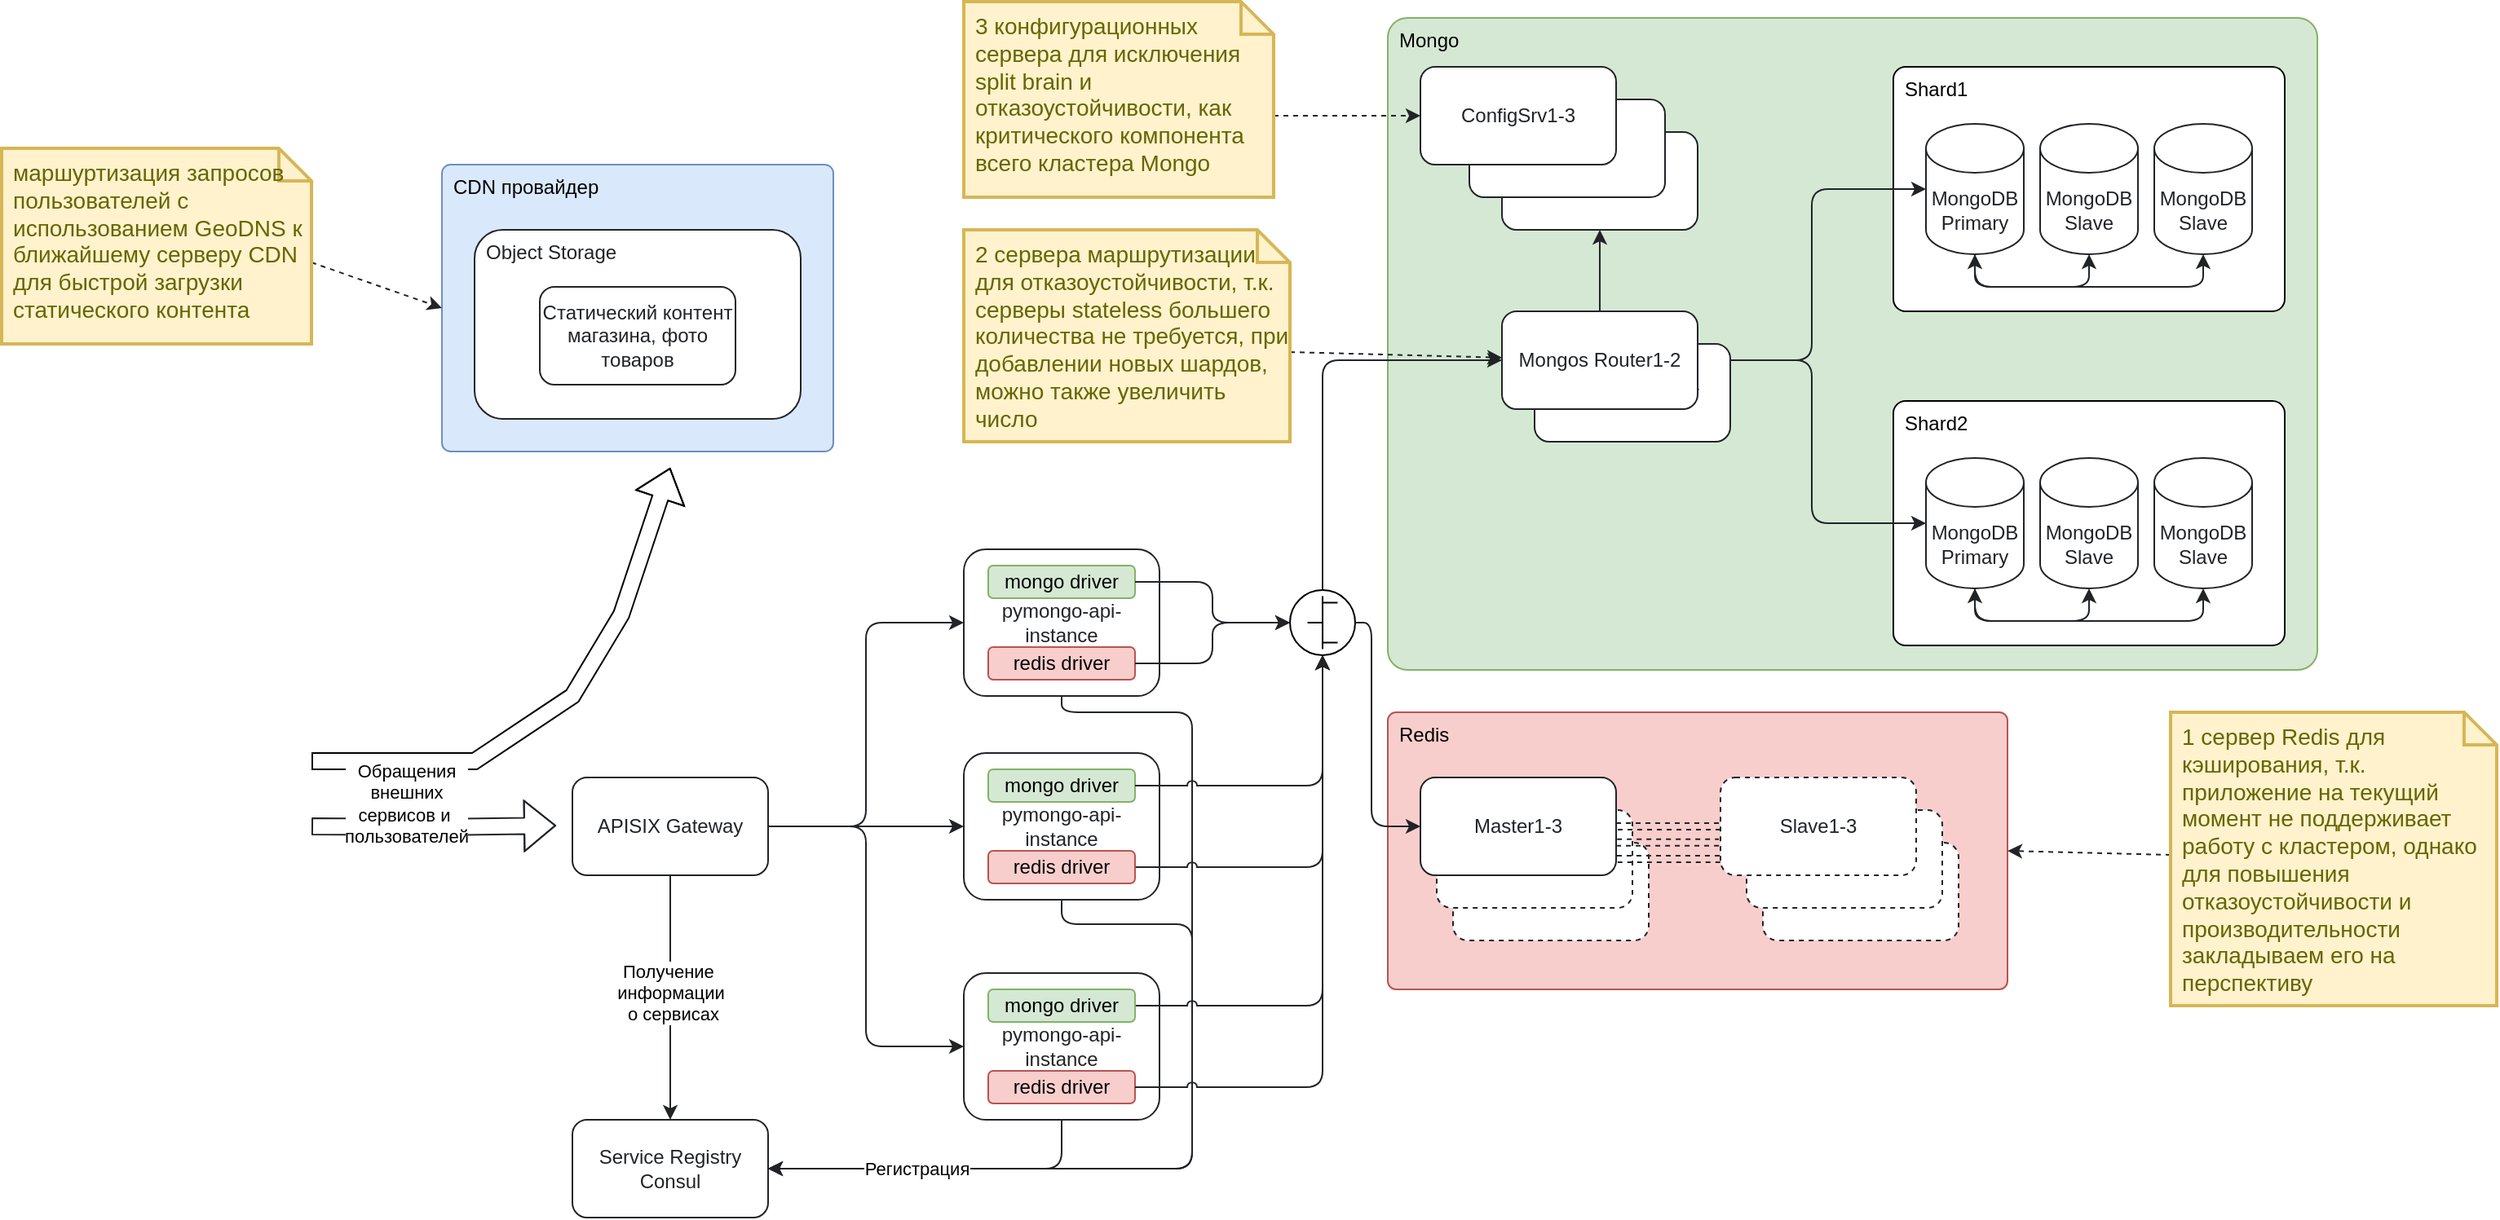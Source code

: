 <mxfile version="24.7.5">
  <diagram name="Схема" id="-H_mtQnk-PTXWXPvYvuk">
    <mxGraphModel dx="2275" dy="839" grid="1" gridSize="10" guides="1" tooltips="1" connect="1" arrows="1" fold="1" page="1" pageScale="1" pageWidth="1169" pageHeight="827" math="0" shadow="0">
      <root>
        <mxCell id="0" />
        <mxCell id="1" parent="0" />
        <mxCell id="lBX-6mc5Bsx1PFHbwHFk-4" value="" style="shape=flexArrow;endArrow=classic;html=1;rounded=0;" edge="1" parent="1">
          <mxGeometry width="50" height="50" relative="1" as="geometry">
            <mxPoint x="-340" y="470" as="sourcePoint" />
            <mxPoint x="-120" y="290" as="targetPoint" />
            <Array as="points">
              <mxPoint x="-240" y="470" />
              <mxPoint x="-210" y="450" />
              <mxPoint x="-180" y="430" />
              <mxPoint x="-150" y="380" />
            </Array>
          </mxGeometry>
        </mxCell>
        <mxCell id="wc_77gbLi0ztH_OLb0_S-1" value="Mongo" style="rounded=1;whiteSpace=wrap;html=1;align=left;verticalAlign=top;spacingLeft=5;strokeColor=#82b366;fillColor=#d5e8d4;arcSize=3;imageHeight=24;" parent="1" vertex="1">
          <mxGeometry x="320" y="14" width="570" height="400" as="geometry" />
        </mxCell>
        <mxCell id="wc_77gbLi0ztH_OLb0_S-2" value="&lt;span style=&quot;&quot;&gt;&lt;font&gt;Shard2&lt;/font&gt;&lt;/span&gt;" style="rounded=1;whiteSpace=wrap;html=1;verticalAlign=top;align=left;spacingLeft=5;arcSize=5;" parent="1" vertex="1">
          <mxGeometry x="630" y="249" width="240" height="150" as="geometry" />
        </mxCell>
        <mxCell id="wc_77gbLi0ztH_OLb0_S-3" value="&lt;font&gt;Shard1&lt;/font&gt;" style="rounded=1;whiteSpace=wrap;html=1;align=left;verticalAlign=top;spacingLeft=5;arcSize=5;imageHeight=24;" parent="1" vertex="1">
          <mxGeometry x="630" y="44" width="240" height="150" as="geometry" />
        </mxCell>
        <mxCell id="wc_77gbLi0ztH_OLb0_S-4" value="MongoDB&lt;div&gt;Primary&lt;br&gt;&lt;/div&gt;" style="shape=cylinder3;whiteSpace=wrap;html=1;boundedLbl=1;backgroundOutline=1;size=15;strokeColor=#212427;fontColor=#212427;" parent="1" vertex="1">
          <mxGeometry x="650" y="284" width="60" height="80" as="geometry" />
        </mxCell>
        <mxCell id="8PYZCe_sGmk3fmjWkr5r-8" style="edgeStyle=orthogonalEdgeStyle;rounded=1;orthogonalLoop=1;jettySize=auto;html=1;entryX=1;entryY=0.5;entryDx=0;entryDy=0;curved=0;strokeColor=#212427;exitX=0.5;exitY=1;exitDx=0;exitDy=0;jumpStyle=arc;" parent="1" source="wc_77gbLi0ztH_OLb0_S-5" target="8PYZCe_sGmk3fmjWkr5r-7" edge="1">
          <mxGeometry relative="1" as="geometry">
            <Array as="points">
              <mxPoint x="120" y="440" />
              <mxPoint x="200" y="440" />
              <mxPoint x="200" y="720" />
            </Array>
          </mxGeometry>
        </mxCell>
        <mxCell id="wc_77gbLi0ztH_OLb0_S-5" value="pymongo-api-instance" style="rounded=1;whiteSpace=wrap;html=1;strokeColor=#212427;fontColor=#212427;" parent="1" vertex="1">
          <mxGeometry x="60" y="340" width="120" height="90" as="geometry" />
        </mxCell>
        <mxCell id="wc_77gbLi0ztH_OLb0_S-6" value="MongoDB&lt;div&gt;Primary&lt;/div&gt;" style="shape=cylinder3;whiteSpace=wrap;html=1;boundedLbl=1;backgroundOutline=1;size=15;strokeColor=#212427;fontColor=#212427;" parent="1" vertex="1">
          <mxGeometry x="650" y="79" width="60" height="80" as="geometry" />
        </mxCell>
        <mxCell id="wc_77gbLi0ztH_OLb0_S-7" value="" style="edgeStyle=orthogonalEdgeStyle;rounded=0;orthogonalLoop=1;jettySize=auto;html=1;strokeColor=#212427;" parent="1" source="wc_77gbLi0ztH_OLb0_S-20" target="wc_77gbLi0ztH_OLb0_S-8" edge="1">
          <mxGeometry relative="1" as="geometry" />
        </mxCell>
        <mxCell id="wc_77gbLi0ztH_OLb0_S-8" value="ConfigSrv1" style="rounded=1;whiteSpace=wrap;html=1;strokeColor=#212427;fontColor=#212427;" parent="1" vertex="1">
          <mxGeometry x="390" y="84" width="120" height="60" as="geometry" />
        </mxCell>
        <mxCell id="wc_77gbLi0ztH_OLb0_S-9" style="edgeStyle=orthogonalEdgeStyle;rounded=1;orthogonalLoop=1;jettySize=auto;html=1;entryX=0;entryY=0.5;entryDx=0;entryDy=0;entryPerimeter=0;curved=0;strokeColor=#212427;" parent="1" source="wc_77gbLi0ztH_OLb0_S-20" target="wc_77gbLi0ztH_OLb0_S-6" edge="1">
          <mxGeometry relative="1" as="geometry" />
        </mxCell>
        <mxCell id="wc_77gbLi0ztH_OLb0_S-10" style="edgeStyle=orthogonalEdgeStyle;rounded=1;orthogonalLoop=1;jettySize=auto;html=1;entryX=0;entryY=0.5;entryDx=0;entryDy=0;entryPerimeter=0;curved=0;strokeColor=#212427;" parent="1" source="wc_77gbLi0ztH_OLb0_S-20" target="wc_77gbLi0ztH_OLb0_S-4" edge="1">
          <mxGeometry relative="1" as="geometry" />
        </mxCell>
        <mxCell id="wc_77gbLi0ztH_OLb0_S-11" value="ConfigSrv1" style="rounded=1;whiteSpace=wrap;html=1;strokeColor=#212427;fontColor=#212427;" parent="1" vertex="1">
          <mxGeometry x="370" y="64" width="120" height="60" as="geometry" />
        </mxCell>
        <mxCell id="wc_77gbLi0ztH_OLb0_S-12" value="ConfigSrv1-3" style="rounded=1;whiteSpace=wrap;html=1;strokeColor=#212427;fontColor=#212427;" parent="1" vertex="1">
          <mxGeometry x="340" y="44" width="120" height="60" as="geometry" />
        </mxCell>
        <mxCell id="wc_77gbLi0ztH_OLb0_S-13" style="rounded=0;orthogonalLoop=1;jettySize=auto;html=1;entryX=0;entryY=0.5;entryDx=0;entryDy=0;fontFamily=Helvetica;fontSize=12;fontColor=#212427;dashed=1;strokeColor=#212427;exitX=0;exitY=0;exitDx=190;exitDy=70;exitPerimeter=0;" parent="1" source="wc_77gbLi0ztH_OLb0_S-14" target="wc_77gbLi0ztH_OLb0_S-12" edge="1">
          <mxGeometry relative="1" as="geometry">
            <mxPoint x="310" y="57.2" as="sourcePoint" />
          </mxGeometry>
        </mxCell>
        <mxCell id="wc_77gbLi0ztH_OLb0_S-14" value="3 конфигурационных сервера для исключения split brain и отказоустойчивости, как критического компонента всего кластера Mongo" style="shape=note;strokeWidth=2;fontSize=14;size=20;whiteSpace=wrap;html=1;fillColor=#fff2cc;strokeColor=#d6b656;fontColor=#666600;rounded=1;align=left;verticalAlign=top;spacingLeft=5;fontFamily=Helvetica;" parent="1" vertex="1">
          <mxGeometry x="60" y="4" width="190" height="120" as="geometry" />
        </mxCell>
        <mxCell id="wc_77gbLi0ztH_OLb0_S-15" value="MongoDB&lt;div&gt;Slave&lt;/div&gt;" style="shape=cylinder3;whiteSpace=wrap;html=1;boundedLbl=1;backgroundOutline=1;size=15;strokeColor=#212427;fontColor=#212427;" parent="1" vertex="1">
          <mxGeometry x="720" y="79" width="60" height="80" as="geometry" />
        </mxCell>
        <mxCell id="wc_77gbLi0ztH_OLb0_S-16" value="MongoDB&lt;div&gt;Slave&lt;/div&gt;" style="shape=cylinder3;whiteSpace=wrap;html=1;boundedLbl=1;backgroundOutline=1;size=15;strokeColor=#212427;fontColor=#212427;" parent="1" vertex="1">
          <mxGeometry x="790" y="79" width="60" height="80" as="geometry" />
        </mxCell>
        <mxCell id="wc_77gbLi0ztH_OLb0_S-17" value="MongoDB&lt;div&gt;Slave&lt;/div&gt;" style="shape=cylinder3;whiteSpace=wrap;html=1;boundedLbl=1;backgroundOutline=1;size=15;strokeColor=#212427;fontColor=#212427;" parent="1" vertex="1">
          <mxGeometry x="720" y="284" width="60" height="80" as="geometry" />
        </mxCell>
        <mxCell id="wc_77gbLi0ztH_OLb0_S-18" value="MongoDB&lt;div&gt;Slave&lt;/div&gt;" style="shape=cylinder3;whiteSpace=wrap;html=1;boundedLbl=1;backgroundOutline=1;size=15;strokeColor=#212427;fontColor=#212427;" parent="1" vertex="1">
          <mxGeometry x="790" y="284" width="60" height="80" as="geometry" />
        </mxCell>
        <mxCell id="wc_77gbLi0ztH_OLb0_S-19" value="Mongos Router" style="rounded=1;whiteSpace=wrap;html=1;strokeColor=#212427;fontColor=#212427;" parent="1" vertex="1">
          <mxGeometry x="410" y="214" width="120" height="60" as="geometry" />
        </mxCell>
        <mxCell id="wc_77gbLi0ztH_OLb0_S-20" value="Mongos Router1-2" style="rounded=1;whiteSpace=wrap;html=1;strokeColor=#212427;fontColor=#212427;" parent="1" vertex="1">
          <mxGeometry x="390" y="194" width="120" height="60" as="geometry" />
        </mxCell>
        <mxCell id="wc_77gbLi0ztH_OLb0_S-21" style="rounded=0;orthogonalLoop=1;jettySize=auto;html=1;exitX=0;exitY=0;exitDx=200;exitDy=75;exitPerimeter=0;dashed=1;strokeColor=#212427;" parent="1" source="wc_77gbLi0ztH_OLb0_S-22" target="wc_77gbLi0ztH_OLb0_S-20" edge="1">
          <mxGeometry relative="1" as="geometry" />
        </mxCell>
        <mxCell id="wc_77gbLi0ztH_OLb0_S-22" value="2 сервера маршрутизации для отказоустойчивости, т.к. серверы stateless большего количества не требуется, при добавлении новых шардов, можно также увеличить число" style="shape=note;strokeWidth=2;fontSize=14;size=20;whiteSpace=wrap;html=1;fillColor=#fff2cc;strokeColor=#d6b656;fontColor=#666600;rounded=1;align=left;verticalAlign=top;spacingLeft=5;fontFamily=Helvetica;" parent="1" vertex="1">
          <mxGeometry x="60" y="144" width="200" height="130" as="geometry" />
        </mxCell>
        <mxCell id="wc_77gbLi0ztH_OLb0_S-23" style="edgeStyle=orthogonalEdgeStyle;rounded=1;orthogonalLoop=1;jettySize=auto;html=1;entryX=0.5;entryY=1;entryDx=0;entryDy=0;entryPerimeter=0;curved=0;exitX=0.5;exitY=1;exitDx=0;exitDy=0;exitPerimeter=0;strokeColor=#212427;" parent="1" source="wc_77gbLi0ztH_OLb0_S-6" target="wc_77gbLi0ztH_OLb0_S-15" edge="1">
          <mxGeometry relative="1" as="geometry" />
        </mxCell>
        <mxCell id="wc_77gbLi0ztH_OLb0_S-24" style="edgeStyle=orthogonalEdgeStyle;rounded=1;orthogonalLoop=1;jettySize=auto;html=1;entryX=0.5;entryY=1;entryDx=0;entryDy=0;entryPerimeter=0;curved=0;exitX=0.5;exitY=1;exitDx=0;exitDy=0;exitPerimeter=0;startArrow=classic;startFill=1;strokeColor=#212427;" parent="1" source="wc_77gbLi0ztH_OLb0_S-6" target="wc_77gbLi0ztH_OLb0_S-16" edge="1">
          <mxGeometry relative="1" as="geometry">
            <mxPoint x="690" y="169" as="sourcePoint" />
            <mxPoint x="760" y="169" as="targetPoint" />
          </mxGeometry>
        </mxCell>
        <mxCell id="wc_77gbLi0ztH_OLb0_S-25" style="edgeStyle=orthogonalEdgeStyle;rounded=1;orthogonalLoop=1;jettySize=auto;html=1;entryX=0.5;entryY=1;entryDx=0;entryDy=0;entryPerimeter=0;exitX=0.5;exitY=1;exitDx=0;exitDy=0;exitPerimeter=0;curved=0;strokeColor=#212427;startArrow=classic;startFill=1;" parent="1" source="wc_77gbLi0ztH_OLb0_S-4" target="wc_77gbLi0ztH_OLb0_S-17" edge="1">
          <mxGeometry relative="1" as="geometry" />
        </mxCell>
        <mxCell id="wc_77gbLi0ztH_OLb0_S-26" style="edgeStyle=orthogonalEdgeStyle;rounded=1;orthogonalLoop=1;jettySize=auto;html=1;entryX=0.5;entryY=1;entryDx=0;entryDy=0;entryPerimeter=0;exitX=0.5;exitY=1;exitDx=0;exitDy=0;exitPerimeter=0;curved=0;strokeColor=#212427;" parent="1" source="wc_77gbLi0ztH_OLb0_S-4" target="wc_77gbLi0ztH_OLb0_S-18" edge="1">
          <mxGeometry relative="1" as="geometry">
            <mxPoint x="690" y="374" as="sourcePoint" />
            <mxPoint x="760" y="374" as="targetPoint" />
          </mxGeometry>
        </mxCell>
        <mxCell id="wc_77gbLi0ztH_OLb0_S-28" value="Redis" style="rounded=1;whiteSpace=wrap;html=1;align=left;verticalAlign=top;spacingLeft=5;strokeColor=#b85450;fillColor=#f8cecc;arcSize=3;imageHeight=24;" parent="1" vertex="1">
          <mxGeometry x="320" y="440" width="380" height="170" as="geometry" />
        </mxCell>
        <mxCell id="wc_77gbLi0ztH_OLb0_S-29" value="Master3" style="rounded=1;whiteSpace=wrap;html=1;strokeColor=#212427;fontColor=#212427;dashed=1;" parent="1" vertex="1">
          <mxGeometry x="360" y="520" width="120" height="60" as="geometry" />
        </mxCell>
        <mxCell id="wc_77gbLi0ztH_OLb0_S-30" value="Master2" style="rounded=1;whiteSpace=wrap;html=1;strokeColor=#212427;fontColor=#212427;dashed=1;" parent="1" vertex="1">
          <mxGeometry x="350" y="500" width="120" height="60" as="geometry" />
        </mxCell>
        <mxCell id="wc_77gbLi0ztH_OLb0_S-31" value="Master1-3" style="rounded=1;whiteSpace=wrap;html=1;strokeColor=#212427;fontColor=#212427;" parent="1" vertex="1">
          <mxGeometry x="340" y="480" width="120" height="60" as="geometry" />
        </mxCell>
        <mxCell id="wc_77gbLi0ztH_OLb0_S-32" value="Slave3" style="rounded=1;whiteSpace=wrap;html=1;strokeColor=#212427;fontColor=#212427;dashed=1;" parent="1" vertex="1">
          <mxGeometry x="550" y="520" width="120" height="60" as="geometry" />
        </mxCell>
        <mxCell id="wc_77gbLi0ztH_OLb0_S-33" value="Slave2" style="rounded=1;whiteSpace=wrap;html=1;strokeColor=#212427;fontColor=#212427;dashed=1;" parent="1" vertex="1">
          <mxGeometry x="540" y="500" width="120" height="60" as="geometry" />
        </mxCell>
        <mxCell id="wc_77gbLi0ztH_OLb0_S-34" value="Slave1-3" style="rounded=1;whiteSpace=wrap;html=1;strokeColor=#212427;fontColor=#212427;dashed=1;" parent="1" vertex="1">
          <mxGeometry x="524" y="480" width="120" height="60" as="geometry" />
        </mxCell>
        <mxCell id="wc_77gbLi0ztH_OLb0_S-35" value="mongo driver" style="rounded=1;whiteSpace=wrap;html=1;strokeColor=#82b366;fillColor=#d5e8d4;" parent="1" vertex="1">
          <mxGeometry x="75" y="350" width="90" height="20" as="geometry" />
        </mxCell>
        <mxCell id="wc_77gbLi0ztH_OLb0_S-36" value="redis driver" style="rounded=1;whiteSpace=wrap;html=1;strokeColor=#b85450;fillColor=#f8cecc;" parent="1" vertex="1">
          <mxGeometry x="75" y="400" width="90" height="20" as="geometry" />
        </mxCell>
        <mxCell id="wc_77gbLi0ztH_OLb0_S-38" value="" style="shape=link;html=1;rounded=1;dashed=1;strokeColor=#212427;align=center;verticalAlign=middle;fontFamily=Helvetica;fontSize=11;fontColor=default;labelBackgroundColor=default;endArrow=classic;exitX=1;exitY=0.5;exitDx=0;exitDy=0;entryX=0;entryY=0.5;entryDx=0;entryDy=0;" parent="1" source="wc_77gbLi0ztH_OLb0_S-31" target="wc_77gbLi0ztH_OLb0_S-34" edge="1">
          <mxGeometry width="100" relative="1" as="geometry">
            <mxPoint x="524" y="730" as="sourcePoint" />
            <mxPoint x="624" y="730" as="targetPoint" />
          </mxGeometry>
        </mxCell>
        <mxCell id="wc_77gbLi0ztH_OLb0_S-39" value="" style="shape=link;html=1;rounded=1;dashed=1;strokeColor=#212427;align=center;verticalAlign=middle;fontFamily=Helvetica;fontSize=11;fontColor=default;labelBackgroundColor=default;endArrow=classic;exitX=1.005;exitY=0.665;exitDx=0;exitDy=0;entryX=-0.008;entryY=0.665;entryDx=0;entryDy=0;exitPerimeter=0;entryPerimeter=0;" parent="1" source="wc_77gbLi0ztH_OLb0_S-31" target="wc_77gbLi0ztH_OLb0_S-34" edge="1">
          <mxGeometry width="100" relative="1" as="geometry">
            <mxPoint x="470" y="520" as="sourcePoint" />
            <mxPoint x="534" y="520" as="targetPoint" />
          </mxGeometry>
        </mxCell>
        <mxCell id="wc_77gbLi0ztH_OLb0_S-40" value="" style="shape=link;html=1;rounded=1;dashed=1;strokeColor=#212427;align=center;verticalAlign=middle;fontFamily=Helvetica;fontSize=11;fontColor=default;labelBackgroundColor=default;endArrow=classic;exitX=1.004;exitY=0.834;exitDx=0;exitDy=0;entryX=-0.001;entryY=0.834;entryDx=0;entryDy=0;exitPerimeter=0;entryPerimeter=0;" parent="1" source="wc_77gbLi0ztH_OLb0_S-31" target="wc_77gbLi0ztH_OLb0_S-34" edge="1">
          <mxGeometry width="100" relative="1" as="geometry">
            <mxPoint x="471" y="530" as="sourcePoint" />
            <mxPoint x="533" y="530" as="targetPoint" />
          </mxGeometry>
        </mxCell>
        <mxCell id="wc_77gbLi0ztH_OLb0_S-41" style="edgeStyle=none;shape=connector;rounded=1;orthogonalLoop=1;jettySize=auto;html=1;entryX=1;entryY=0.5;entryDx=0;entryDy=0;dashed=1;strokeColor=#212427;align=center;verticalAlign=middle;fontFamily=Helvetica;fontSize=11;fontColor=default;labelBackgroundColor=default;endArrow=classic;" parent="1" source="wc_77gbLi0ztH_OLb0_S-42" target="wc_77gbLi0ztH_OLb0_S-28" edge="1">
          <mxGeometry relative="1" as="geometry" />
        </mxCell>
        <mxCell id="wc_77gbLi0ztH_OLb0_S-42" value="1 сервер Redis для кэширования, т.к. приложение на текущий момент не поддерживает работу с кластером, однако для повышения отказоустойчивости и производительности закладываем его на перспективу" style="shape=note;strokeWidth=2;fontSize=14;size=20;whiteSpace=wrap;html=1;fillColor=#fff2cc;strokeColor=#d6b656;fontColor=#666600;rounded=1;align=left;verticalAlign=top;spacingLeft=5;fontFamily=Helvetica;" parent="1" vertex="1">
          <mxGeometry x="800" y="440" width="200" height="180" as="geometry" />
        </mxCell>
        <mxCell id="8PYZCe_sGmk3fmjWkr5r-9" style="edgeStyle=orthogonalEdgeStyle;shape=connector;curved=0;rounded=1;orthogonalLoop=1;jettySize=auto;html=1;entryX=1;entryY=0.5;entryDx=0;entryDy=0;strokeColor=#212427;align=center;verticalAlign=middle;fontFamily=Helvetica;fontSize=11;fontColor=default;labelBackgroundColor=default;endArrow=classic;exitX=0.5;exitY=1;exitDx=0;exitDy=0;" parent="1" source="8PYZCe_sGmk3fmjWkr5r-1" target="8PYZCe_sGmk3fmjWkr5r-7" edge="1">
          <mxGeometry relative="1" as="geometry">
            <Array as="points">
              <mxPoint x="120" y="570" />
              <mxPoint x="200" y="570" />
              <mxPoint x="200" y="720" />
            </Array>
          </mxGeometry>
        </mxCell>
        <mxCell id="8PYZCe_sGmk3fmjWkr5r-1" value="pymongo-api-instance" style="rounded=1;whiteSpace=wrap;html=1;strokeColor=#212427;fontColor=#212427;" parent="1" vertex="1">
          <mxGeometry x="60" y="465" width="120" height="90" as="geometry" />
        </mxCell>
        <mxCell id="8PYZCe_sGmk3fmjWkr5r-2" value="mongo driver" style="rounded=1;whiteSpace=wrap;html=1;strokeColor=#82b366;fillColor=#d5e8d4;" parent="1" vertex="1">
          <mxGeometry x="75" y="475" width="90" height="20" as="geometry" />
        </mxCell>
        <mxCell id="8PYZCe_sGmk3fmjWkr5r-24" style="edgeStyle=orthogonalEdgeStyle;shape=connector;curved=0;rounded=1;orthogonalLoop=1;jettySize=auto;html=1;strokeColor=#212427;align=center;verticalAlign=middle;fontFamily=Helvetica;fontSize=11;fontColor=default;labelBackgroundColor=default;endArrow=classic;entryX=0.5;entryY=1;entryDx=0;entryDy=0;entryPerimeter=0;jumpStyle=arc;" parent="1" source="8PYZCe_sGmk3fmjWkr5r-3" target="8PYZCe_sGmk3fmjWkr5r-18" edge="1">
          <mxGeometry relative="1" as="geometry">
            <mxPoint x="280" y="410.0" as="targetPoint" />
          </mxGeometry>
        </mxCell>
        <mxCell id="8PYZCe_sGmk3fmjWkr5r-3" value="redis driver" style="rounded=1;whiteSpace=wrap;html=1;strokeColor=#b85450;fillColor=#f8cecc;" parent="1" vertex="1">
          <mxGeometry x="75" y="525" width="90" height="20" as="geometry" />
        </mxCell>
        <mxCell id="8PYZCe_sGmk3fmjWkr5r-10" style="edgeStyle=orthogonalEdgeStyle;shape=connector;curved=0;rounded=1;orthogonalLoop=1;jettySize=auto;html=1;entryX=1;entryY=0.5;entryDx=0;entryDy=0;strokeColor=#212427;align=center;verticalAlign=middle;fontFamily=Helvetica;fontSize=11;fontColor=default;labelBackgroundColor=default;endArrow=classic;exitX=0.5;exitY=1;exitDx=0;exitDy=0;" parent="1" source="8PYZCe_sGmk3fmjWkr5r-4" target="8PYZCe_sGmk3fmjWkr5r-7" edge="1">
          <mxGeometry relative="1" as="geometry" />
        </mxCell>
        <mxCell id="8PYZCe_sGmk3fmjWkr5r-17" value="Регистрация" style="edgeLabel;html=1;align=center;verticalAlign=middle;resizable=0;points=[];fontFamily=Helvetica;fontSize=11;fontColor=default;labelBackgroundColor=default;" parent="8PYZCe_sGmk3fmjWkr5r-10" vertex="1" connectable="0">
          <mxGeometry x="-0.228" relative="1" as="geometry">
            <mxPoint x="-38" as="offset" />
          </mxGeometry>
        </mxCell>
        <mxCell id="8PYZCe_sGmk3fmjWkr5r-4" value="pymongo-api-instance" style="rounded=1;whiteSpace=wrap;html=1;strokeColor=#212427;fontColor=#212427;" parent="1" vertex="1">
          <mxGeometry x="60" y="600" width="120" height="90" as="geometry" />
        </mxCell>
        <mxCell id="8PYZCe_sGmk3fmjWkr5r-25" style="edgeStyle=orthogonalEdgeStyle;shape=connector;curved=0;rounded=1;orthogonalLoop=1;jettySize=auto;html=1;strokeColor=#212427;align=center;verticalAlign=middle;fontFamily=Helvetica;fontSize=11;fontColor=default;labelBackgroundColor=default;endArrow=classic;entryX=0.5;entryY=1;entryDx=0;entryDy=0;entryPerimeter=0;jumpStyle=arc;" parent="1" source="8PYZCe_sGmk3fmjWkr5r-5" target="8PYZCe_sGmk3fmjWkr5r-18" edge="1">
          <mxGeometry relative="1" as="geometry">
            <mxPoint x="280" y="410.0" as="targetPoint" />
          </mxGeometry>
        </mxCell>
        <mxCell id="8PYZCe_sGmk3fmjWkr5r-5" value="mongo driver" style="rounded=1;whiteSpace=wrap;html=1;strokeColor=#82b366;fillColor=#d5e8d4;" parent="1" vertex="1">
          <mxGeometry x="75" y="610" width="90" height="20" as="geometry" />
        </mxCell>
        <mxCell id="8PYZCe_sGmk3fmjWkr5r-6" value="redis driver" style="rounded=1;whiteSpace=wrap;html=1;strokeColor=#b85450;fillColor=#f8cecc;" parent="1" vertex="1">
          <mxGeometry x="75" y="660" width="90" height="20" as="geometry" />
        </mxCell>
        <mxCell id="8PYZCe_sGmk3fmjWkr5r-7" value="&lt;div&gt;Service Registry&lt;/div&gt;Consul" style="rounded=1;whiteSpace=wrap;html=1;strokeColor=#212427;fontColor=#212427;" parent="1" vertex="1">
          <mxGeometry x="-180" y="690" width="120" height="60" as="geometry" />
        </mxCell>
        <mxCell id="8PYZCe_sGmk3fmjWkr5r-12" style="edgeStyle=orthogonalEdgeStyle;shape=connector;curved=0;rounded=1;orthogonalLoop=1;jettySize=auto;html=1;entryX=0.5;entryY=0;entryDx=0;entryDy=0;strokeColor=#212427;align=center;verticalAlign=middle;fontFamily=Helvetica;fontSize=11;fontColor=default;labelBackgroundColor=default;endArrow=classic;" parent="1" source="8PYZCe_sGmk3fmjWkr5r-11" target="8PYZCe_sGmk3fmjWkr5r-7" edge="1">
          <mxGeometry relative="1" as="geometry" />
        </mxCell>
        <mxCell id="8PYZCe_sGmk3fmjWkr5r-16" value="Получение&amp;nbsp;&lt;div&gt;информации&lt;/div&gt;&lt;div&gt;&amp;nbsp;о сервисах&lt;/div&gt;" style="edgeLabel;html=1;align=center;verticalAlign=middle;resizable=0;points=[];fontFamily=Helvetica;fontSize=11;fontColor=default;labelBackgroundColor=default;" parent="8PYZCe_sGmk3fmjWkr5r-12" vertex="1" connectable="0">
          <mxGeometry x="-0.045" relative="1" as="geometry">
            <mxPoint as="offset" />
          </mxGeometry>
        </mxCell>
        <mxCell id="8PYZCe_sGmk3fmjWkr5r-13" style="edgeStyle=orthogonalEdgeStyle;shape=connector;curved=0;rounded=1;orthogonalLoop=1;jettySize=auto;html=1;entryX=0;entryY=0.5;entryDx=0;entryDy=0;strokeColor=#212427;align=center;verticalAlign=middle;fontFamily=Helvetica;fontSize=11;fontColor=default;labelBackgroundColor=default;endArrow=classic;" parent="1" source="8PYZCe_sGmk3fmjWkr5r-11" target="wc_77gbLi0ztH_OLb0_S-5" edge="1">
          <mxGeometry relative="1" as="geometry" />
        </mxCell>
        <mxCell id="8PYZCe_sGmk3fmjWkr5r-14" style="edgeStyle=orthogonalEdgeStyle;shape=connector;curved=0;rounded=1;orthogonalLoop=1;jettySize=auto;html=1;entryX=0;entryY=0.5;entryDx=0;entryDy=0;strokeColor=#212427;align=center;verticalAlign=middle;fontFamily=Helvetica;fontSize=11;fontColor=default;labelBackgroundColor=default;endArrow=classic;" parent="1" source="8PYZCe_sGmk3fmjWkr5r-11" target="8PYZCe_sGmk3fmjWkr5r-1" edge="1">
          <mxGeometry relative="1" as="geometry" />
        </mxCell>
        <mxCell id="8PYZCe_sGmk3fmjWkr5r-15" style="edgeStyle=orthogonalEdgeStyle;shape=connector;curved=0;rounded=1;orthogonalLoop=1;jettySize=auto;html=1;entryX=0;entryY=0.5;entryDx=0;entryDy=0;strokeColor=#212427;align=center;verticalAlign=middle;fontFamily=Helvetica;fontSize=11;fontColor=default;labelBackgroundColor=default;endArrow=classic;" parent="1" source="8PYZCe_sGmk3fmjWkr5r-11" target="8PYZCe_sGmk3fmjWkr5r-4" edge="1">
          <mxGeometry relative="1" as="geometry" />
        </mxCell>
        <mxCell id="8PYZCe_sGmk3fmjWkr5r-11" value="APISIX Gateway" style="rounded=1;whiteSpace=wrap;html=1;strokeColor=#212427;fontColor=#212427;" parent="1" vertex="1">
          <mxGeometry x="-180" y="480" width="120" height="60" as="geometry" />
        </mxCell>
        <mxCell id="8PYZCe_sGmk3fmjWkr5r-21" style="edgeStyle=orthogonalEdgeStyle;shape=connector;curved=0;rounded=1;orthogonalLoop=1;jettySize=auto;html=1;entryX=0;entryY=0.5;entryDx=0;entryDy=0;strokeColor=#212427;align=center;verticalAlign=middle;fontFamily=Helvetica;fontSize=11;fontColor=default;labelBackgroundColor=default;endArrow=classic;exitX=0.5;exitY=0;exitDx=0;exitDy=0;exitPerimeter=0;" parent="1" source="8PYZCe_sGmk3fmjWkr5r-18" target="wc_77gbLi0ztH_OLb0_S-20" edge="1">
          <mxGeometry relative="1" as="geometry">
            <Array as="points">
              <mxPoint x="280" y="224" />
            </Array>
          </mxGeometry>
        </mxCell>
        <mxCell id="8PYZCe_sGmk3fmjWkr5r-22" style="edgeStyle=orthogonalEdgeStyle;shape=connector;curved=0;rounded=1;orthogonalLoop=1;jettySize=auto;html=1;entryX=0;entryY=0.5;entryDx=0;entryDy=0;strokeColor=#212427;align=center;verticalAlign=middle;fontFamily=Helvetica;fontSize=11;fontColor=default;labelBackgroundColor=default;endArrow=classic;" parent="1" source="8PYZCe_sGmk3fmjWkr5r-18" target="wc_77gbLi0ztH_OLb0_S-31" edge="1">
          <mxGeometry relative="1" as="geometry">
            <Array as="points">
              <mxPoint x="310" y="385" />
              <mxPoint x="310" y="510" />
            </Array>
          </mxGeometry>
        </mxCell>
        <mxCell id="8PYZCe_sGmk3fmjWkr5r-18" value="" style="verticalLabelPosition=bottom;shadow=0;dashed=0;align=center;html=1;verticalAlign=top;shape=mxgraph.electrical.transmission.line_concentrator;fontFamily=Helvetica;fontSize=11;fontColor=default;labelBackgroundColor=default;" parent="1" vertex="1">
          <mxGeometry x="260" y="365" width="40" height="40" as="geometry" />
        </mxCell>
        <mxCell id="8PYZCe_sGmk3fmjWkr5r-19" style="edgeStyle=orthogonalEdgeStyle;shape=connector;curved=0;rounded=1;orthogonalLoop=1;jettySize=auto;html=1;entryX=0;entryY=0.5;entryDx=0;entryDy=0;entryPerimeter=0;strokeColor=#212427;align=center;verticalAlign=middle;fontFamily=Helvetica;fontSize=11;fontColor=default;labelBackgroundColor=default;endArrow=classic;" parent="1" source="wc_77gbLi0ztH_OLb0_S-35" target="8PYZCe_sGmk3fmjWkr5r-18" edge="1">
          <mxGeometry relative="1" as="geometry" />
        </mxCell>
        <mxCell id="8PYZCe_sGmk3fmjWkr5r-20" style="edgeStyle=orthogonalEdgeStyle;shape=connector;curved=0;rounded=1;orthogonalLoop=1;jettySize=auto;html=1;entryX=0;entryY=0.5;entryDx=0;entryDy=0;entryPerimeter=0;strokeColor=#212427;align=center;verticalAlign=middle;fontFamily=Helvetica;fontSize=11;fontColor=default;labelBackgroundColor=default;endArrow=classic;" parent="1" source="wc_77gbLi0ztH_OLb0_S-36" target="8PYZCe_sGmk3fmjWkr5r-18" edge="1">
          <mxGeometry relative="1" as="geometry" />
        </mxCell>
        <mxCell id="8PYZCe_sGmk3fmjWkr5r-23" style="edgeStyle=orthogonalEdgeStyle;shape=connector;curved=0;rounded=1;orthogonalLoop=1;jettySize=auto;html=1;entryX=0.5;entryY=1;entryDx=0;entryDy=0;entryPerimeter=0;strokeColor=#212427;align=center;verticalAlign=middle;fontFamily=Helvetica;fontSize=11;fontColor=default;labelBackgroundColor=default;endArrow=classic;jumpStyle=arc;" parent="1" source="8PYZCe_sGmk3fmjWkr5r-2" target="8PYZCe_sGmk3fmjWkr5r-18" edge="1">
          <mxGeometry relative="1" as="geometry" />
        </mxCell>
        <mxCell id="8PYZCe_sGmk3fmjWkr5r-26" style="edgeStyle=orthogonalEdgeStyle;shape=connector;curved=0;rounded=1;orthogonalLoop=1;jettySize=auto;html=1;entryX=0.5;entryY=1;entryDx=0;entryDy=0;entryPerimeter=0;strokeColor=#212427;align=center;verticalAlign=middle;fontFamily=Helvetica;fontSize=11;fontColor=default;labelBackgroundColor=default;endArrow=classic;jumpStyle=arc;" parent="1" source="8PYZCe_sGmk3fmjWkr5r-6" target="8PYZCe_sGmk3fmjWkr5r-18" edge="1">
          <mxGeometry relative="1" as="geometry" />
        </mxCell>
        <mxCell id="8PYZCe_sGmk3fmjWkr5r-27" value="" style="shape=flexArrow;endArrow=classic;html=1;rounded=1;strokeColor=#212427;align=center;verticalAlign=middle;fontFamily=Helvetica;fontSize=11;fontColor=default;labelBackgroundColor=default;edgeStyle=orthogonalEdgeStyle;curved=0;" parent="1" edge="1">
          <mxGeometry width="50" height="50" relative="1" as="geometry">
            <mxPoint x="-340" y="510" as="sourcePoint" />
            <mxPoint x="-190" y="509.47" as="targetPoint" />
          </mxGeometry>
        </mxCell>
        <mxCell id="8PYZCe_sGmk3fmjWkr5r-28" value="Обращения&lt;div&gt;внешних&lt;/div&gt;&lt;div&gt;сервисов и&amp;nbsp;&lt;/div&gt;&lt;div&gt;пользователей&lt;/div&gt;" style="edgeLabel;html=1;align=center;verticalAlign=middle;resizable=0;points=[];fontFamily=Helvetica;fontSize=11;fontColor=default;labelBackgroundColor=default;" parent="8PYZCe_sGmk3fmjWkr5r-27" vertex="1" connectable="0">
          <mxGeometry x="-0.23" y="5" relative="1" as="geometry">
            <mxPoint y="-10" as="offset" />
          </mxGeometry>
        </mxCell>
        <mxCell id="lBX-6mc5Bsx1PFHbwHFk-2" value="CDN провайдер" style="rounded=1;whiteSpace=wrap;html=1;align=left;verticalAlign=top;spacingLeft=5;strokeColor=#6c8ebf;fillColor=#dae8fc;arcSize=3;imageHeight=24;" vertex="1" parent="1">
          <mxGeometry x="-260" y="104" width="240" height="176" as="geometry" />
        </mxCell>
        <mxCell id="lBX-6mc5Bsx1PFHbwHFk-3" value="Object Storage" style="rounded=1;whiteSpace=wrap;html=1;strokeColor=#212427;fontColor=#212427;align=left;verticalAlign=top;spacingLeft=5;" vertex="1" parent="1">
          <mxGeometry x="-240" y="144" width="200" height="116" as="geometry" />
        </mxCell>
        <mxCell id="lBX-6mc5Bsx1PFHbwHFk-5" value="Статический контент магазина, фото товаров" style="rounded=1;whiteSpace=wrap;html=1;strokeColor=#212427;fontColor=#212427;" vertex="1" parent="1">
          <mxGeometry x="-200" y="179" width="120" height="60" as="geometry" />
        </mxCell>
        <mxCell id="lBX-6mc5Bsx1PFHbwHFk-6" style="rounded=0;orthogonalLoop=1;jettySize=auto;html=1;entryX=0;entryY=0.5;entryDx=0;entryDy=0;fontFamily=Helvetica;fontSize=12;fontColor=#212427;dashed=1;strokeColor=#212427;exitX=0;exitY=0;exitDx=190;exitDy=70;exitPerimeter=0;" edge="1" parent="1" source="lBX-6mc5Bsx1PFHbwHFk-7" target="lBX-6mc5Bsx1PFHbwHFk-2">
          <mxGeometry relative="1" as="geometry">
            <mxPoint x="-270" y="353.2" as="sourcePoint" />
            <mxPoint x="-240" y="370" as="targetPoint" />
          </mxGeometry>
        </mxCell>
        <mxCell id="lBX-6mc5Bsx1PFHbwHFk-7" value="маршуртизация запросов пользователей с использованием GeoDNS к ближайшему серверу CDN для быстрой загрузки статического контента" style="shape=note;strokeWidth=2;fontSize=14;size=20;whiteSpace=wrap;html=1;fillColor=#fff2cc;strokeColor=#d6b656;fontColor=#666600;rounded=1;align=left;verticalAlign=top;spacingLeft=5;fontFamily=Helvetica;" vertex="1" parent="1">
          <mxGeometry x="-530" y="94" width="190" height="120" as="geometry" />
        </mxCell>
      </root>
    </mxGraphModel>
  </diagram>
</mxfile>
